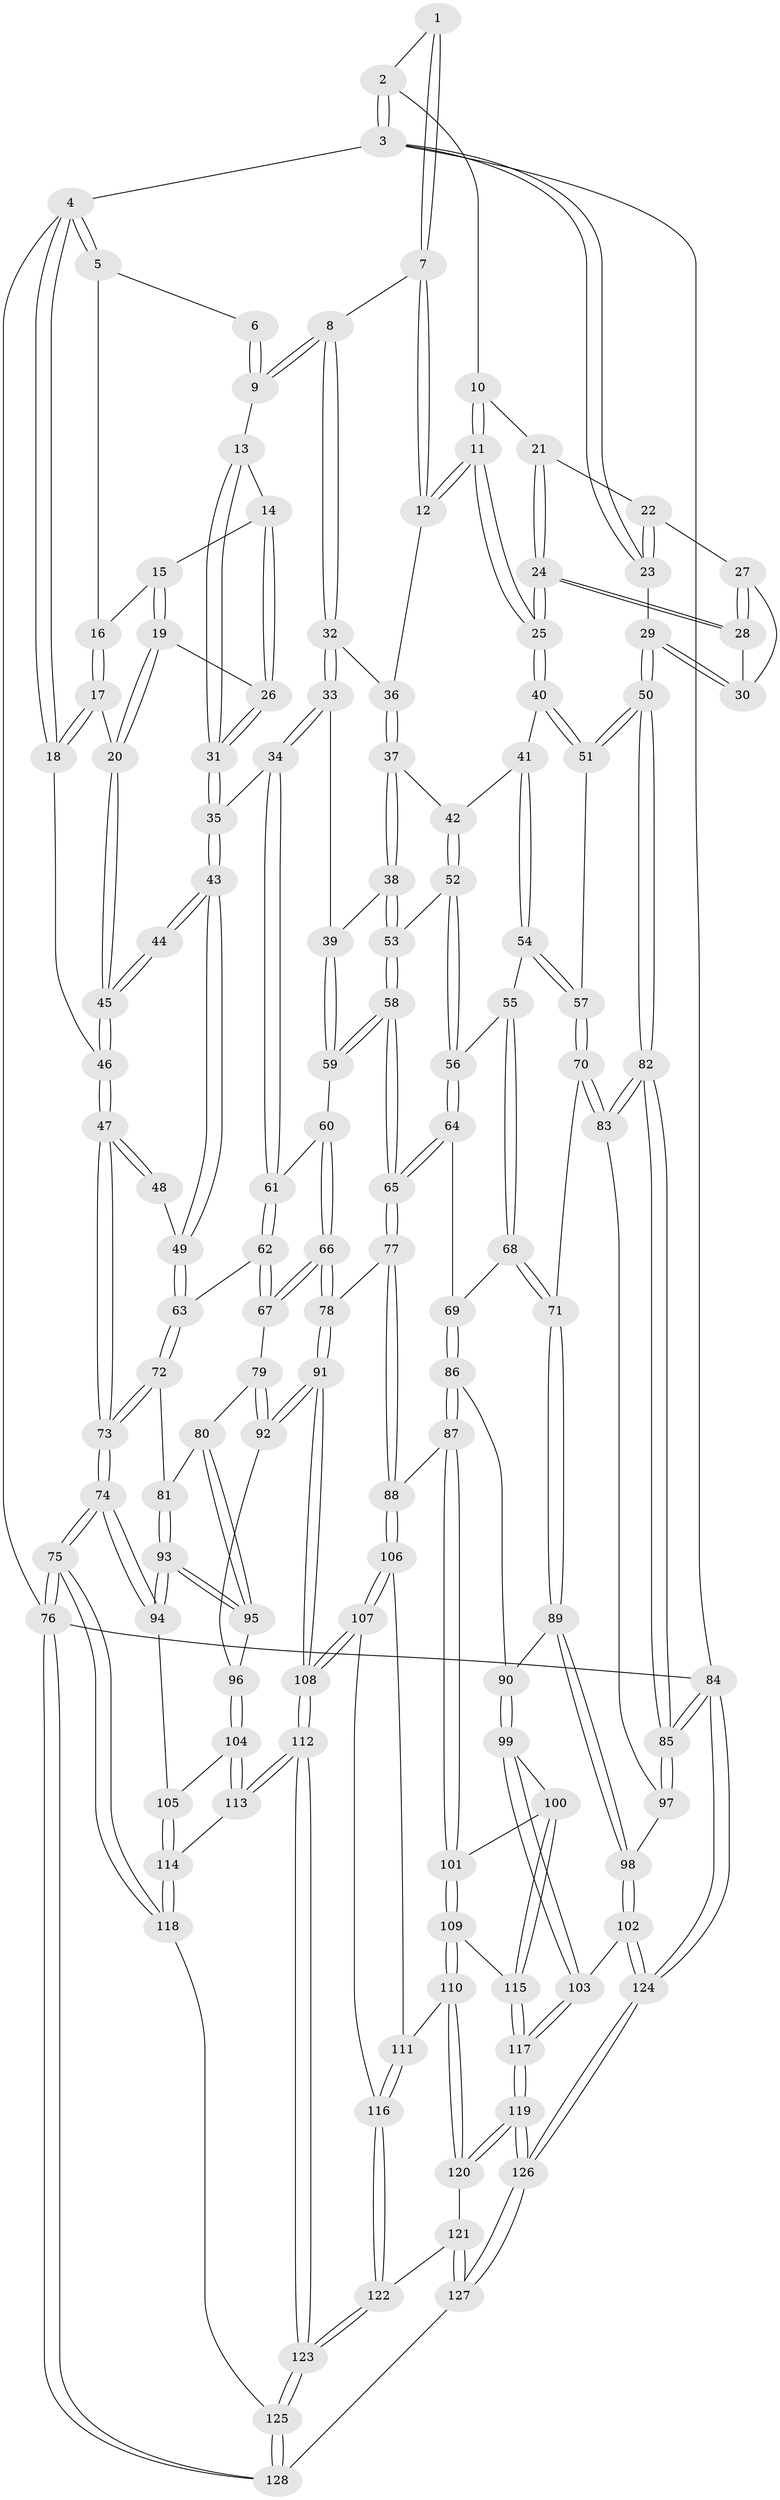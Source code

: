 // Generated by graph-tools (version 1.1) at 2025/16/03/09/25 04:16:56]
// undirected, 128 vertices, 317 edges
graph export_dot {
graph [start="1"]
  node [color=gray90,style=filled];
  1 [pos="+0.6491590914548356+0"];
  2 [pos="+0.8200608899569292+0"];
  3 [pos="+1+0"];
  4 [pos="+0+0"];
  5 [pos="+0.11826343292732013+0"];
  6 [pos="+0.40405490997874965+0"];
  7 [pos="+0.6446812901929919+0"];
  8 [pos="+0.4573080338753951+0.10890114478846939"];
  9 [pos="+0.4017116311857698+0.06938716755491378"];
  10 [pos="+0.8694925938180508+0.0023983900744399414"];
  11 [pos="+0.7192198629779918+0.1420520516055361"];
  12 [pos="+0.6638156178303392+0.10387775696662117"];
  13 [pos="+0.38914537812088007+0.07543366289895867"];
  14 [pos="+0.2540690339449907+0.06118139798491734"];
  15 [pos="+0.1669107458737387+0"];
  16 [pos="+0.12377135820063999+0"];
  17 [pos="+0.06550857403194492+0.0986106825635703"];
  18 [pos="+0+0.17455858592346027"];
  19 [pos="+0.158579061578977+0.17074843622140704"];
  20 [pos="+0.13120640507231177+0.17931809304015026"];
  21 [pos="+0.8951965478078663+0.04356072857210841"];
  22 [pos="+0.924178763973502+0.06581677913311076"];
  23 [pos="+1+0.1439920779399875"];
  24 [pos="+0.78421332949099+0.20302874726382356"];
  25 [pos="+0.7718163209173676+0.20817943636237807"];
  26 [pos="+0.2176177878145457+0.16630723939148231"];
  27 [pos="+0.905646099556167+0.12712094020279066"];
  28 [pos="+0.8041610047635823+0.19937922081835255"];
  29 [pos="+1+0.2834308941336839"];
  30 [pos="+0.9671577605522317+0.20758361130660435"];
  31 [pos="+0.29215114931997666+0.21839852715503963"];
  32 [pos="+0.4779894821240372+0.1350832969316321"];
  33 [pos="+0.3785429510774465+0.3064489505305522"];
  34 [pos="+0.36498031284840826+0.3076901860823171"];
  35 [pos="+0.32518570778608585+0.2863280990778493"];
  36 [pos="+0.5695330360076246+0.1566912706795404"];
  37 [pos="+0.5653422539848654+0.25494674942697865"];
  38 [pos="+0.46852800120932503+0.31850661010344594"];
  39 [pos="+0.40199624226328673+0.31598856032114064"];
  40 [pos="+0.7698080843493772+0.25809104155971513"];
  41 [pos="+0.7656269143836524+0.2653015849266434"];
  42 [pos="+0.6227610626275768+0.3086134993733311"];
  43 [pos="+0.1409531898710558+0.3732816655937784"];
  44 [pos="+0.1166802699605921+0.2098899909273092"];
  45 [pos="+0.11782281742683642+0.2029656162060563"];
  46 [pos="+0+0.18577455312265254"];
  47 [pos="+0+0.31189396606273223"];
  48 [pos="+0.022536176982640325+0.268782629780279"];
  49 [pos="+0.13027567976644885+0.3925247598754511"];
  50 [pos="+1+0.32395378822840976"];
  51 [pos="+1+0.3749138116840611"];
  52 [pos="+0.6049401456899718+0.39109031830294694"];
  53 [pos="+0.5463522151920307+0.39142895148205936"];
  54 [pos="+0.7610307002813997+0.400096193231062"];
  55 [pos="+0.7427855309863897+0.41870276681252155"];
  56 [pos="+0.627036020328089+0.41826285909585753"];
  57 [pos="+0.9170313453294225+0.4546876116814227"];
  58 [pos="+0.48357356137513624+0.4839125040491489"];
  59 [pos="+0.46897422192043775+0.47037953685973516"];
  60 [pos="+0.38153901257736+0.4628572355019004"];
  61 [pos="+0.33565513374370354+0.4202161784526169"];
  62 [pos="+0.2905731476074783+0.46680826577428014"];
  63 [pos="+0.12742955957346846+0.3992313099592145"];
  64 [pos="+0.6073109228663434+0.5004175732305435"];
  65 [pos="+0.5054568550492414+0.5673495114723708"];
  66 [pos="+0.38230579610960613+0.6078188764531198"];
  67 [pos="+0.29185816858127167+0.5499267892520749"];
  68 [pos="+0.7392374437124366+0.5242782050057494"];
  69 [pos="+0.7039594739285829+0.5495446760983386"];
  70 [pos="+0.8799632324745595+0.5634280800736039"];
  71 [pos="+0.8550053259326718+0.5721505882970305"];
  72 [pos="+0.0852985501896676+0.44087516998113657"];
  73 [pos="+0+0.5020620625187693"];
  74 [pos="+0+0.641194086553674"];
  75 [pos="+0+1"];
  76 [pos="+0+1"];
  77 [pos="+0.48915059054659893+0.617248421866653"];
  78 [pos="+0.3963084943495409+0.6212989381972788"];
  79 [pos="+0.269309151397835+0.5570673512276122"];
  80 [pos="+0.17975059201140162+0.5676611120924411"];
  81 [pos="+0.17742537669600925+0.5657334210826185"];
  82 [pos="+1+0.6995416061521119"];
  83 [pos="+0.911452013208024+0.5924757920441631"];
  84 [pos="+1+1"];
  85 [pos="+1+0.7763715862939368"];
  86 [pos="+0.6811004455225558+0.6375543300171342"];
  87 [pos="+0.6216952571565303+0.6673659022687312"];
  88 [pos="+0.4947168115365485+0.6237953928205193"];
  89 [pos="+0.8236219880951212+0.6218913578476434"];
  90 [pos="+0.7466180504352085+0.6652895683322162"];
  91 [pos="+0.29762519528479775+0.7490996382319379"];
  92 [pos="+0.23721006610525075+0.7076334082473179"];
  93 [pos="+0.013544912296050413+0.6587831416917361"];
  94 [pos="+0+0.6702327826669242"];
  95 [pos="+0.17586978288532817+0.6730850738499627"];
  96 [pos="+0.18235401635125867+0.6833826038545723"];
  97 [pos="+0.9036415277323623+0.795850309018928"];
  98 [pos="+0.8773995767849921+0.8051887791539483"];
  99 [pos="+0.7832579947343121+0.7810792004410442"];
  100 [pos="+0.646146478038452+0.7667334326389352"];
  101 [pos="+0.64451840868672+0.7661108550542698"];
  102 [pos="+0.8488227532457869+0.8240198465604973"];
  103 [pos="+0.8365578642873474+0.8247555231807294"];
  104 [pos="+0.116685703027275+0.7750039923618565"];
  105 [pos="+0+0.7211351109012414"];
  106 [pos="+0.4908304561733322+0.7763679099241508"];
  107 [pos="+0.3907997175261938+0.8315478815649535"];
  108 [pos="+0.3026949602585245+0.8398400299361514"];
  109 [pos="+0.5897345404498413+0.8237179489348551"];
  110 [pos="+0.5735354416554302+0.8387029540680285"];
  111 [pos="+0.5206034729615304+0.8037311578509336"];
  112 [pos="+0.2923118062758281+0.8577374267012177"];
  113 [pos="+0.14590565892123558+0.8394327634378292"];
  114 [pos="+0.09096834663356143+0.8874301525037004"];
  115 [pos="+0.6913741568676423+0.8579303728865905"];
  116 [pos="+0.46337600721099864+0.8898455248012836"];
  117 [pos="+0.7340848603798675+0.9199462905305037"];
  118 [pos="+0.08703643229564692+0.8928145134404822"];
  119 [pos="+0.7166607890874571+0.9461039667949195"];
  120 [pos="+0.5773328765607879+0.8824534684960059"];
  121 [pos="+0.5360410268957323+0.9312604107967544"];
  122 [pos="+0.48031381246360655+0.9148303549623208"];
  123 [pos="+0.3013691670329695+1"];
  124 [pos="+1+1"];
  125 [pos="+0.2780450352757885+1"];
  126 [pos="+0.7171525622253269+1"];
  127 [pos="+0.5325337795041756+1"];
  128 [pos="+0.2783316648420261+1"];
  1 -- 2;
  1 -- 7;
  1 -- 7;
  2 -- 3;
  2 -- 3;
  2 -- 10;
  3 -- 4;
  3 -- 23;
  3 -- 23;
  3 -- 84;
  4 -- 5;
  4 -- 5;
  4 -- 18;
  4 -- 18;
  4 -- 76;
  5 -- 6;
  5 -- 16;
  6 -- 9;
  6 -- 9;
  7 -- 8;
  7 -- 12;
  7 -- 12;
  8 -- 9;
  8 -- 9;
  8 -- 32;
  8 -- 32;
  9 -- 13;
  10 -- 11;
  10 -- 11;
  10 -- 21;
  11 -- 12;
  11 -- 12;
  11 -- 25;
  11 -- 25;
  12 -- 36;
  13 -- 14;
  13 -- 31;
  13 -- 31;
  14 -- 15;
  14 -- 26;
  14 -- 26;
  15 -- 16;
  15 -- 19;
  15 -- 19;
  16 -- 17;
  16 -- 17;
  17 -- 18;
  17 -- 18;
  17 -- 20;
  18 -- 46;
  19 -- 20;
  19 -- 20;
  19 -- 26;
  20 -- 45;
  20 -- 45;
  21 -- 22;
  21 -- 24;
  21 -- 24;
  22 -- 23;
  22 -- 23;
  22 -- 27;
  23 -- 29;
  24 -- 25;
  24 -- 25;
  24 -- 28;
  24 -- 28;
  25 -- 40;
  25 -- 40;
  26 -- 31;
  26 -- 31;
  27 -- 28;
  27 -- 28;
  27 -- 30;
  28 -- 30;
  29 -- 30;
  29 -- 30;
  29 -- 50;
  29 -- 50;
  31 -- 35;
  31 -- 35;
  32 -- 33;
  32 -- 33;
  32 -- 36;
  33 -- 34;
  33 -- 34;
  33 -- 39;
  34 -- 35;
  34 -- 61;
  34 -- 61;
  35 -- 43;
  35 -- 43;
  36 -- 37;
  36 -- 37;
  37 -- 38;
  37 -- 38;
  37 -- 42;
  38 -- 39;
  38 -- 53;
  38 -- 53;
  39 -- 59;
  39 -- 59;
  40 -- 41;
  40 -- 51;
  40 -- 51;
  41 -- 42;
  41 -- 54;
  41 -- 54;
  42 -- 52;
  42 -- 52;
  43 -- 44;
  43 -- 44;
  43 -- 49;
  43 -- 49;
  44 -- 45;
  44 -- 45;
  45 -- 46;
  45 -- 46;
  46 -- 47;
  46 -- 47;
  47 -- 48;
  47 -- 48;
  47 -- 73;
  47 -- 73;
  48 -- 49;
  49 -- 63;
  49 -- 63;
  50 -- 51;
  50 -- 51;
  50 -- 82;
  50 -- 82;
  51 -- 57;
  52 -- 53;
  52 -- 56;
  52 -- 56;
  53 -- 58;
  53 -- 58;
  54 -- 55;
  54 -- 57;
  54 -- 57;
  55 -- 56;
  55 -- 68;
  55 -- 68;
  56 -- 64;
  56 -- 64;
  57 -- 70;
  57 -- 70;
  58 -- 59;
  58 -- 59;
  58 -- 65;
  58 -- 65;
  59 -- 60;
  60 -- 61;
  60 -- 66;
  60 -- 66;
  61 -- 62;
  61 -- 62;
  62 -- 63;
  62 -- 67;
  62 -- 67;
  63 -- 72;
  63 -- 72;
  64 -- 65;
  64 -- 65;
  64 -- 69;
  65 -- 77;
  65 -- 77;
  66 -- 67;
  66 -- 67;
  66 -- 78;
  66 -- 78;
  67 -- 79;
  68 -- 69;
  68 -- 71;
  68 -- 71;
  69 -- 86;
  69 -- 86;
  70 -- 71;
  70 -- 83;
  70 -- 83;
  71 -- 89;
  71 -- 89;
  72 -- 73;
  72 -- 73;
  72 -- 81;
  73 -- 74;
  73 -- 74;
  74 -- 75;
  74 -- 75;
  74 -- 94;
  74 -- 94;
  75 -- 76;
  75 -- 76;
  75 -- 118;
  75 -- 118;
  76 -- 128;
  76 -- 128;
  76 -- 84;
  77 -- 78;
  77 -- 88;
  77 -- 88;
  78 -- 91;
  78 -- 91;
  79 -- 80;
  79 -- 92;
  79 -- 92;
  80 -- 81;
  80 -- 95;
  80 -- 95;
  81 -- 93;
  81 -- 93;
  82 -- 83;
  82 -- 83;
  82 -- 85;
  82 -- 85;
  83 -- 97;
  84 -- 85;
  84 -- 85;
  84 -- 124;
  84 -- 124;
  85 -- 97;
  85 -- 97;
  86 -- 87;
  86 -- 87;
  86 -- 90;
  87 -- 88;
  87 -- 101;
  87 -- 101;
  88 -- 106;
  88 -- 106;
  89 -- 90;
  89 -- 98;
  89 -- 98;
  90 -- 99;
  90 -- 99;
  91 -- 92;
  91 -- 92;
  91 -- 108;
  91 -- 108;
  92 -- 96;
  93 -- 94;
  93 -- 94;
  93 -- 95;
  93 -- 95;
  94 -- 105;
  95 -- 96;
  96 -- 104;
  96 -- 104;
  97 -- 98;
  98 -- 102;
  98 -- 102;
  99 -- 100;
  99 -- 103;
  99 -- 103;
  100 -- 101;
  100 -- 115;
  100 -- 115;
  101 -- 109;
  101 -- 109;
  102 -- 103;
  102 -- 124;
  102 -- 124;
  103 -- 117;
  103 -- 117;
  104 -- 105;
  104 -- 113;
  104 -- 113;
  105 -- 114;
  105 -- 114;
  106 -- 107;
  106 -- 107;
  106 -- 111;
  107 -- 108;
  107 -- 108;
  107 -- 116;
  108 -- 112;
  108 -- 112;
  109 -- 110;
  109 -- 110;
  109 -- 115;
  110 -- 111;
  110 -- 120;
  110 -- 120;
  111 -- 116;
  111 -- 116;
  112 -- 113;
  112 -- 113;
  112 -- 123;
  112 -- 123;
  113 -- 114;
  114 -- 118;
  114 -- 118;
  115 -- 117;
  115 -- 117;
  116 -- 122;
  116 -- 122;
  117 -- 119;
  117 -- 119;
  118 -- 125;
  119 -- 120;
  119 -- 120;
  119 -- 126;
  119 -- 126;
  120 -- 121;
  121 -- 122;
  121 -- 127;
  121 -- 127;
  122 -- 123;
  122 -- 123;
  123 -- 125;
  123 -- 125;
  124 -- 126;
  124 -- 126;
  125 -- 128;
  125 -- 128;
  126 -- 127;
  126 -- 127;
  127 -- 128;
}
